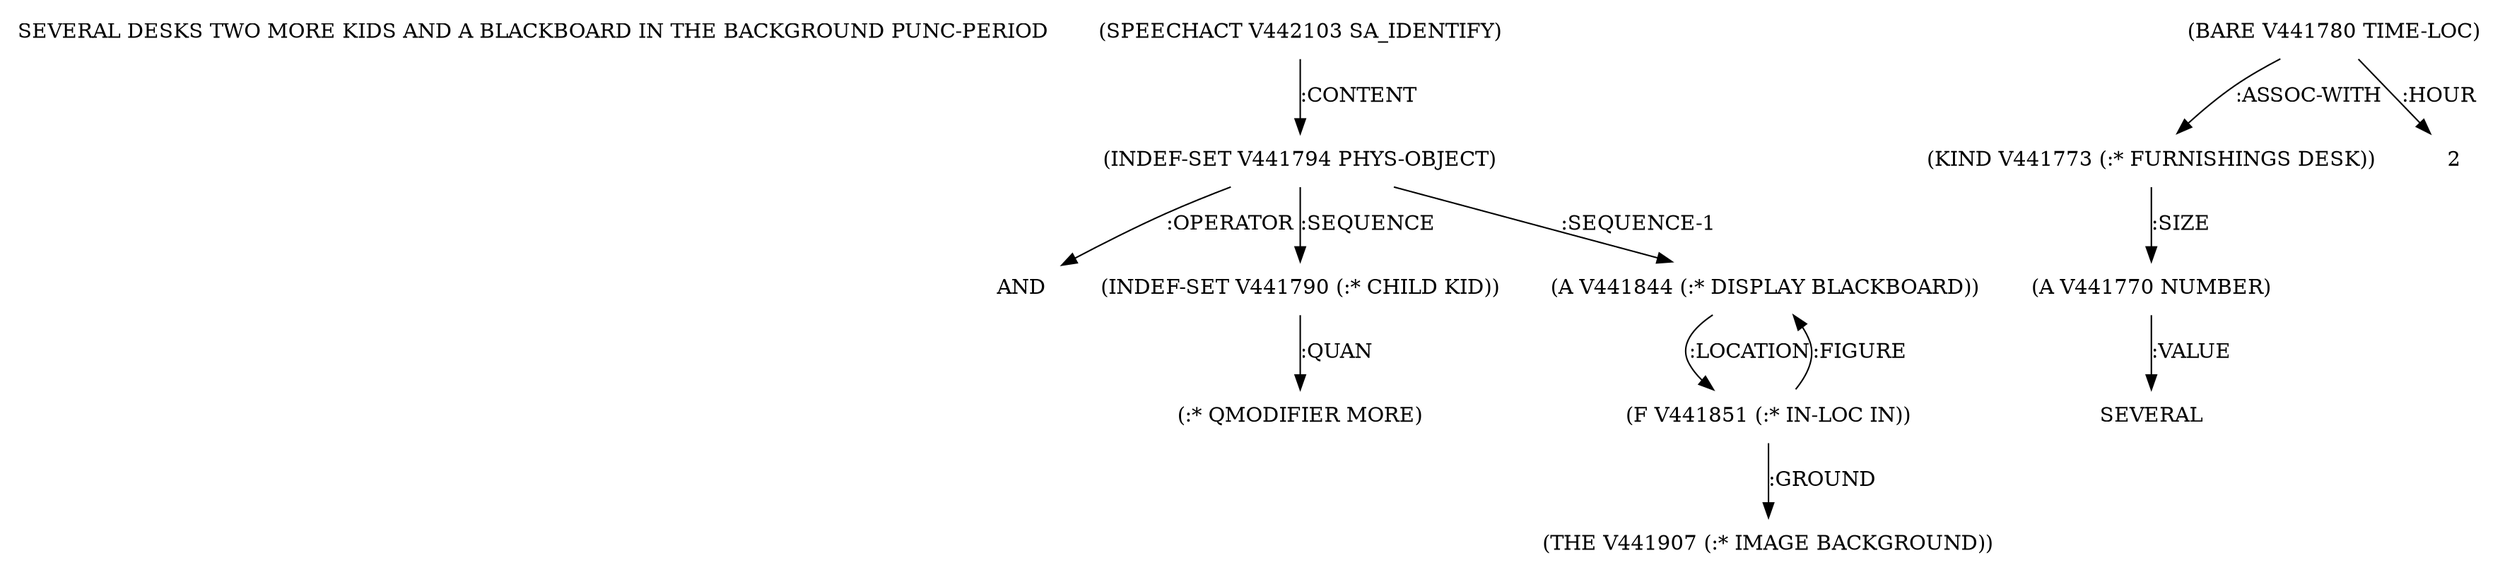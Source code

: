 digraph Terms {
  node [shape=none]
  "SEVERAL DESKS TWO MORE KIDS AND A BLACKBOARD IN THE BACKGROUND PUNC-PERIOD"
  "V442103" [label="(SPEECHACT V442103 SA_IDENTIFY)"]
  "V442103" -> "V441794" [label=":CONTENT"]
  "V441794" [label="(INDEF-SET V441794 PHYS-OBJECT)"]
  "V441794" -> "NT443795" [label=":OPERATOR"]
  "NT443795" [label="AND"]
  "V441794" -> "V441790" [label=":SEQUENCE"]
  "V441794" -> "V441844" [label=":SEQUENCE-1"]
  "V441790" [label="(INDEF-SET V441790 (:* CHILD KID))"]
  "V441790" -> "NT443796" [label=":QUAN"]
  "NT443796" [label="(:* QMODIFIER MORE)"]
  "V441844" [label="(A V441844 (:* DISPLAY BLACKBOARD))"]
  "V441844" -> "V441851" [label=":LOCATION"]
  "V441851" [label="(F V441851 (:* IN-LOC IN))"]
  "V441851" -> "V441907" [label=":GROUND"]
  "V441851" -> "V441844" [label=":FIGURE"]
  "V441907" [label="(THE V441907 (:* IMAGE BACKGROUND))"]
  "V441780" [label="(BARE V441780 TIME-LOC)"]
  "V441780" -> "V441773" [label=":ASSOC-WITH"]
  "V441780" -> "NT443797" [label=":HOUR"]
  "NT443797" [label="2"]
  "V441773" [label="(KIND V441773 (:* FURNISHINGS DESK))"]
  "V441773" -> "V441770" [label=":SIZE"]
  "V441770" [label="(A V441770 NUMBER)"]
  "V441770" -> "NT443798" [label=":VALUE"]
  "NT443798" [label="SEVERAL"]
}
